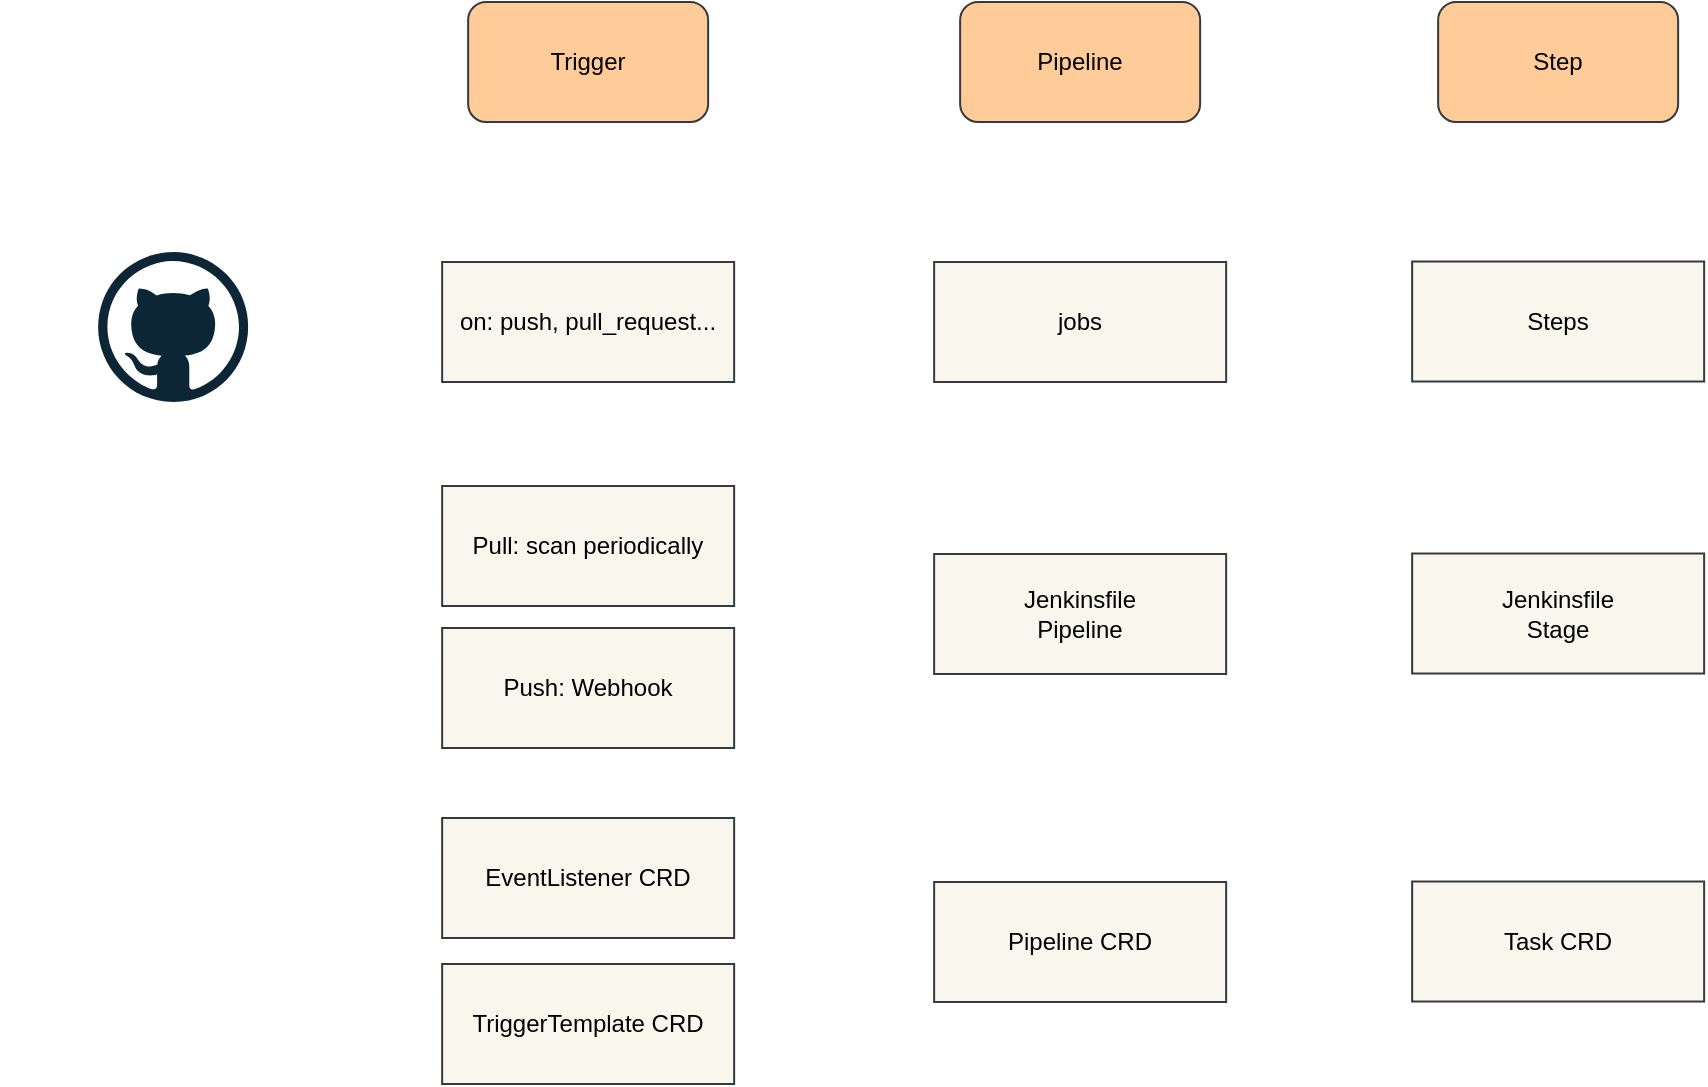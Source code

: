 <mxfile version="24.7.17">
  <diagram name="第 1 页" id="Wmf8Lm30b222qT7Vr76U">
    <mxGraphModel dx="1728" dy="998" grid="0" gridSize="10" guides="1" tooltips="1" connect="1" arrows="1" fold="1" page="1" pageScale="1" pageWidth="1654" pageHeight="1169" math="0" shadow="0">
      <root>
        <mxCell id="0" />
        <mxCell id="1" parent="0" />
        <mxCell id="zYFo8VWhJopRHxQe0DvD-1" value="" style="dashed=0;outlineConnect=0;html=1;align=center;labelPosition=center;verticalLabelPosition=bottom;verticalAlign=top;shape=mxgraph.weblogos.github" vertex="1" parent="1">
          <mxGeometry x="423.07" y="439" width="75" height="75" as="geometry" />
        </mxCell>
        <mxCell id="zYFo8VWhJopRHxQe0DvD-3" value="" style="shape=image;verticalLabelPosition=bottom;labelBackgroundColor=default;verticalAlign=top;aspect=fixed;imageAspect=0;image=https://www.jenkins.io/images/logos/jenkins/jenkins.svg;" vertex="1" parent="1">
          <mxGeometry x="423.07" y="579.52" width="71.33" height="98.48" as="geometry" />
        </mxCell>
        <mxCell id="zYFo8VWhJopRHxQe0DvD-4" value="" style="shape=image;verticalLabelPosition=bottom;labelBackgroundColor=default;verticalAlign=top;aspect=fixed;imageAspect=0;image=https://www.linuxfoundation.jp/wp-content/uploads/2019/04/tekton-color.svg;" vertex="1" parent="1">
          <mxGeometry x="374" y="731" width="173.13" height="106" as="geometry" />
        </mxCell>
        <mxCell id="zYFo8VWhJopRHxQe0DvD-5" value="Trigger" style="rounded=1;whiteSpace=wrap;html=1;fillColor=#ffcc99;strokeColor=#36393d;" vertex="1" parent="1">
          <mxGeometry x="608.07" y="314" width="120" height="60" as="geometry" />
        </mxCell>
        <mxCell id="zYFo8VWhJopRHxQe0DvD-6" value="Pipeline" style="rounded=1;whiteSpace=wrap;html=1;fillColor=#ffcc99;strokeColor=#36393d;" vertex="1" parent="1">
          <mxGeometry x="854.07" y="314" width="120" height="60" as="geometry" />
        </mxCell>
        <mxCell id="zYFo8VWhJopRHxQe0DvD-7" value="Step" style="rounded=1;whiteSpace=wrap;html=1;fillColor=#ffcc99;strokeColor=#36393d;" vertex="1" parent="1">
          <mxGeometry x="1093.07" y="314" width="120" height="60" as="geometry" />
        </mxCell>
        <mxCell id="zYFo8VWhJopRHxQe0DvD-8" value="on: push, pull_request..." style="rounded=0;whiteSpace=wrap;html=1;fillColor=#f9f7ed;strokeColor=#36393d;" vertex="1" parent="1">
          <mxGeometry x="595.07" y="444" width="146" height="60" as="geometry" />
        </mxCell>
        <mxCell id="zYFo8VWhJopRHxQe0DvD-10" value="Pull: scan periodically" style="rounded=0;whiteSpace=wrap;html=1;fillColor=#f9f7ed;strokeColor=#36393d;" vertex="1" parent="1">
          <mxGeometry x="595.07" y="556" width="146" height="60" as="geometry" />
        </mxCell>
        <mxCell id="zYFo8VWhJopRHxQe0DvD-11" value="Push: Webhook" style="rounded=0;whiteSpace=wrap;html=1;fillColor=#f9f7ed;strokeColor=#36393d;" vertex="1" parent="1">
          <mxGeometry x="595.07" y="627" width="146" height="60" as="geometry" />
        </mxCell>
        <mxCell id="zYFo8VWhJopRHxQe0DvD-12" value="EventListener CRD" style="rounded=0;whiteSpace=wrap;html=1;fillColor=#f9f7ed;strokeColor=#36393d;" vertex="1" parent="1">
          <mxGeometry x="595.07" y="722" width="146" height="60" as="geometry" />
        </mxCell>
        <mxCell id="zYFo8VWhJopRHxQe0DvD-13" value="TriggerTemplate CRD" style="rounded=0;whiteSpace=wrap;html=1;fillColor=#f9f7ed;strokeColor=#36393d;" vertex="1" parent="1">
          <mxGeometry x="595.07" y="795" width="146" height="60" as="geometry" />
        </mxCell>
        <mxCell id="zYFo8VWhJopRHxQe0DvD-14" value="jobs" style="rounded=0;whiteSpace=wrap;html=1;fillColor=#f9f7ed;strokeColor=#36393d;" vertex="1" parent="1">
          <mxGeometry x="841.07" y="444" width="146" height="60" as="geometry" />
        </mxCell>
        <mxCell id="zYFo8VWhJopRHxQe0DvD-15" value="Jenkinsfile&lt;br&gt;Pipeline" style="rounded=0;whiteSpace=wrap;html=1;fillColor=#f9f7ed;strokeColor=#36393d;" vertex="1" parent="1">
          <mxGeometry x="841.07" y="590" width="146" height="60" as="geometry" />
        </mxCell>
        <mxCell id="zYFo8VWhJopRHxQe0DvD-16" value="Pipeline CRD" style="rounded=0;whiteSpace=wrap;html=1;fillColor=#f9f7ed;strokeColor=#36393d;" vertex="1" parent="1">
          <mxGeometry x="841.07" y="754" width="146" height="60" as="geometry" />
        </mxCell>
        <mxCell id="zYFo8VWhJopRHxQe0DvD-18" value="Steps" style="rounded=0;whiteSpace=wrap;html=1;fillColor=#f9f7ed;strokeColor=#36393d;" vertex="1" parent="1">
          <mxGeometry x="1080.07" y="443.76" width="146" height="60" as="geometry" />
        </mxCell>
        <mxCell id="zYFo8VWhJopRHxQe0DvD-19" value="Jenkinsfile&lt;br&gt;Stage" style="rounded=0;whiteSpace=wrap;html=1;fillColor=#f9f7ed;strokeColor=#36393d;" vertex="1" parent="1">
          <mxGeometry x="1080.07" y="589.76" width="146" height="60" as="geometry" />
        </mxCell>
        <mxCell id="zYFo8VWhJopRHxQe0DvD-20" value="Task CRD" style="rounded=0;whiteSpace=wrap;html=1;fillColor=#f9f7ed;strokeColor=#36393d;" vertex="1" parent="1">
          <mxGeometry x="1080.07" y="753.76" width="146" height="60" as="geometry" />
        </mxCell>
      </root>
    </mxGraphModel>
  </diagram>
</mxfile>
